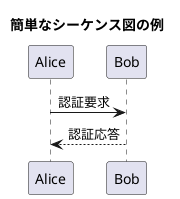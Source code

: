 @startuml{plantuml_seq_title.png}

title 簡単なシーケンス図の例

Alice -> Bob: 認証要求
Bob --> Alice: 認証応答

@enduml
